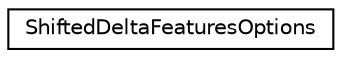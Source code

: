 digraph "Graphical Class Hierarchy"
{
  edge [fontname="Helvetica",fontsize="10",labelfontname="Helvetica",labelfontsize="10"];
  node [fontname="Helvetica",fontsize="10",shape=record];
  rankdir="LR";
  Node0 [label="ShiftedDeltaFeaturesOptions",height=0.2,width=0.4,color="black", fillcolor="white", style="filled",URL="$structkaldi_1_1ShiftedDeltaFeaturesOptions.html"];
}
